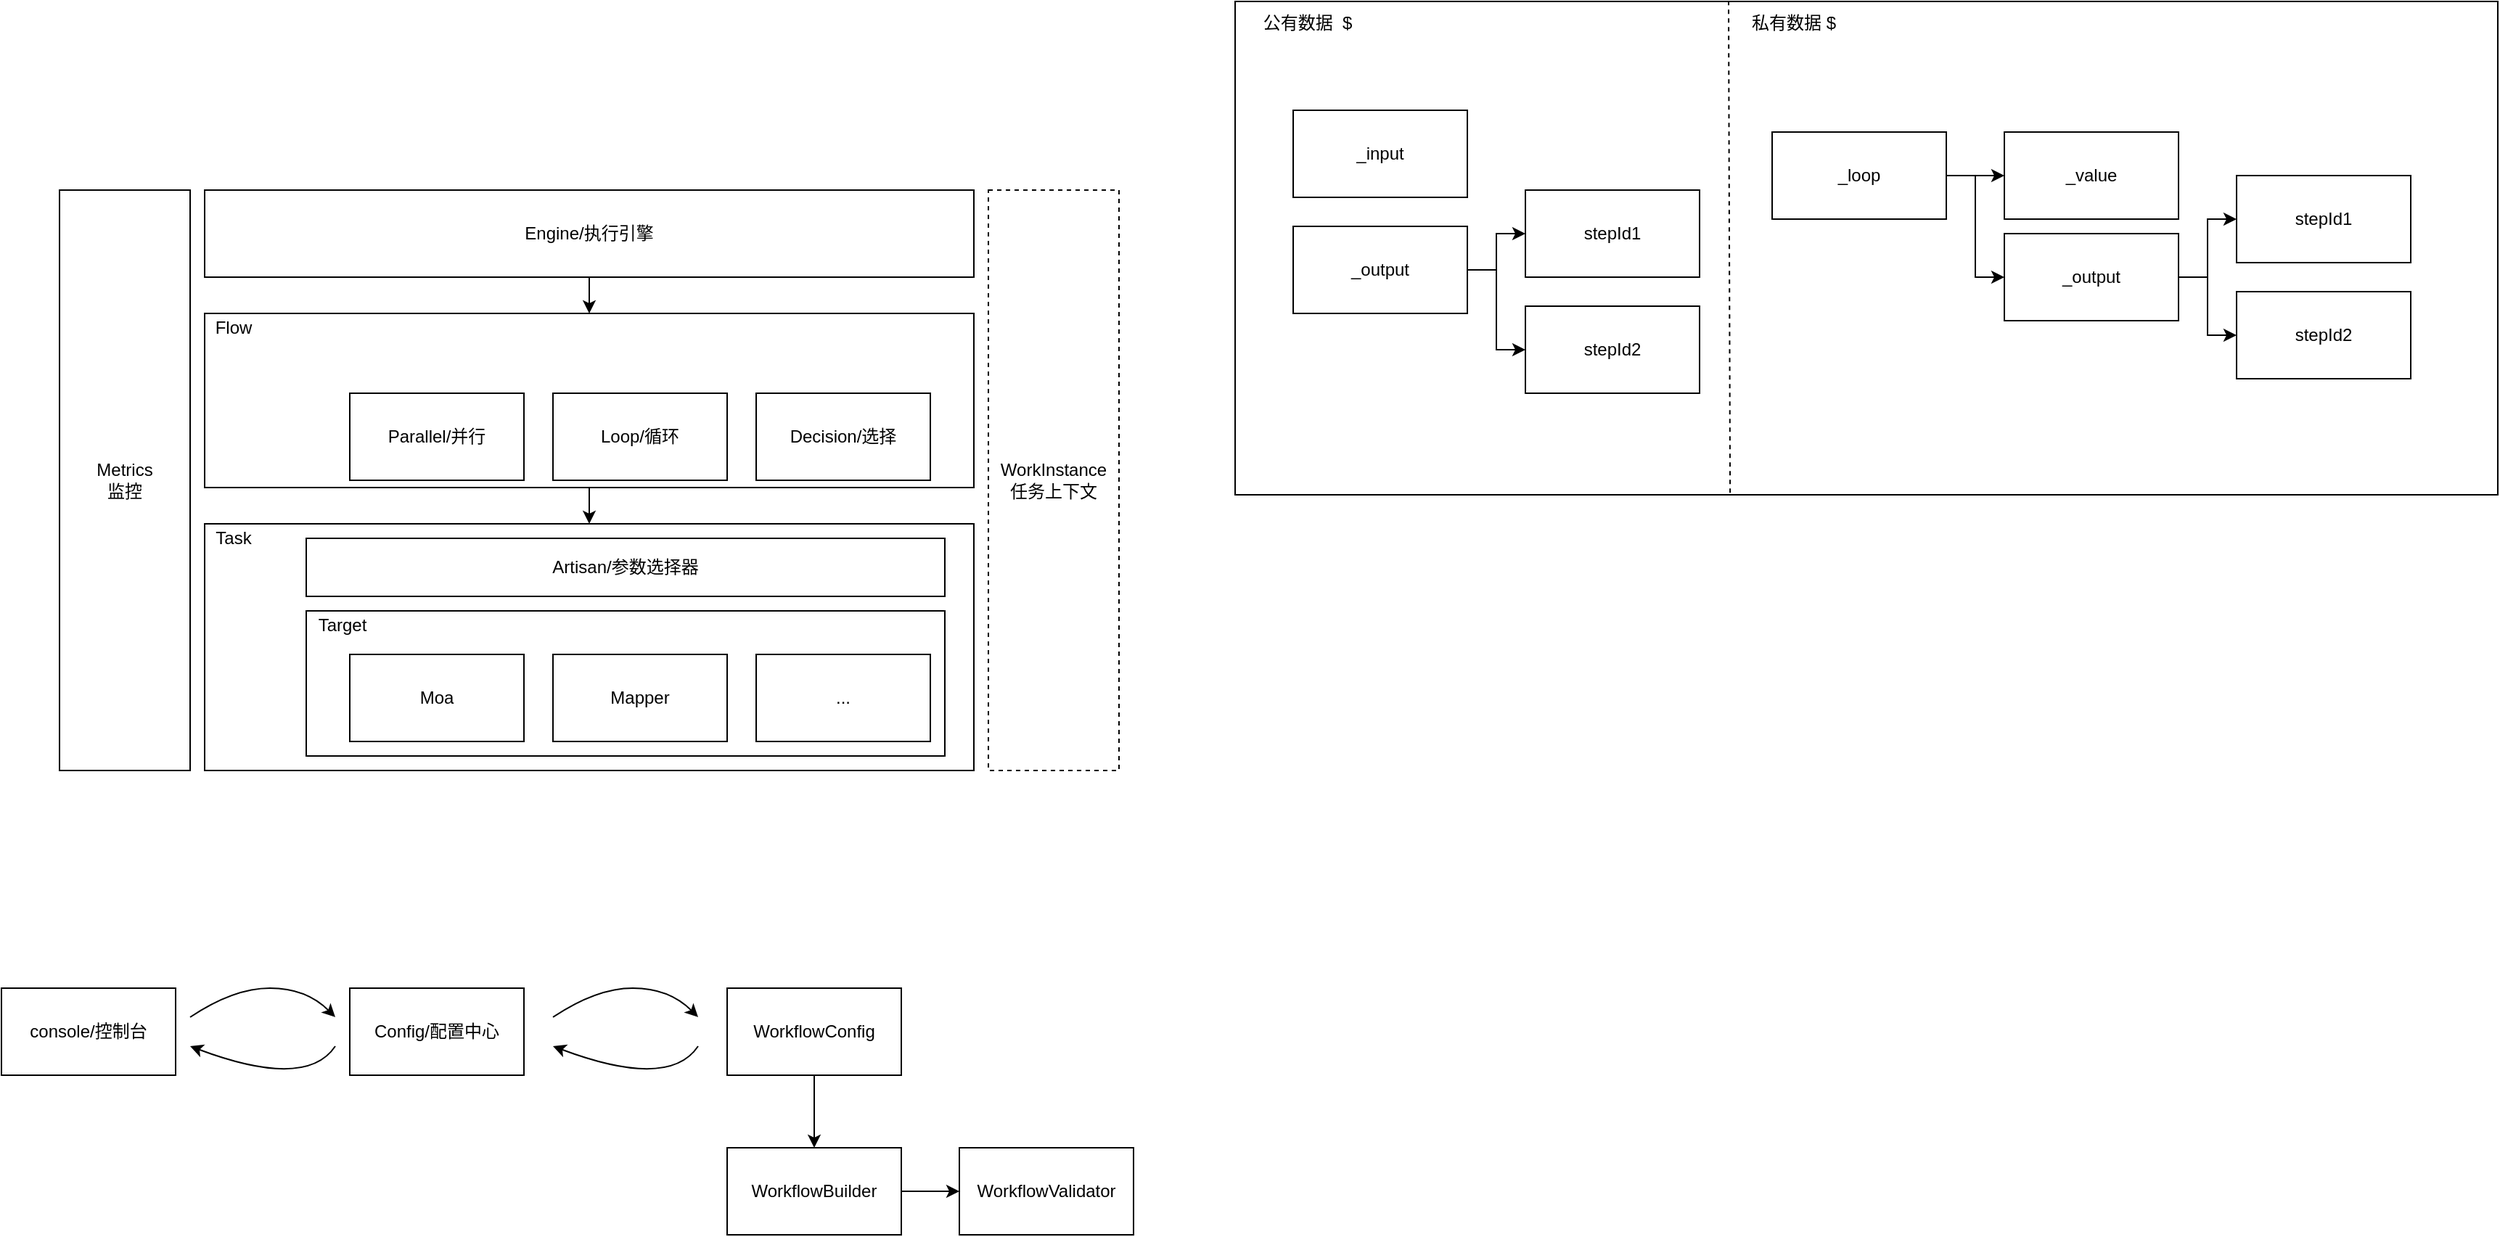<mxfile version="13.10.9" type="github"><diagram id="0tDjCJBsl66795ggOYAc" name="Page-1"><mxGraphModel dx="1426" dy="826" grid="1" gridSize="10" guides="1" tooltips="1" connect="1" arrows="1" fold="1" page="0" pageScale="1" pageWidth="827" pageHeight="1169" math="0" shadow="0"><root><mxCell id="0"/><mxCell id="1" parent="0"/><mxCell id="uruKFZvqk4K8kDhOLCZ9-9" value="" style="rounded=0;whiteSpace=wrap;html=1;" parent="1" vertex="1"><mxGeometry x="180" y="610" width="530" height="170" as="geometry"/></mxCell><mxCell id="gyTfTdg8bbVPG2szCghE-5" value="" style="rounded=0;whiteSpace=wrap;html=1;" vertex="1" parent="1"><mxGeometry x="250" y="670" width="440" height="100" as="geometry"/></mxCell><mxCell id="_tpSmCwQGdKDrfZsKSU4-1" value="" style="rounded=0;whiteSpace=wrap;html=1;" parent="1" vertex="1"><mxGeometry x="890" y="250" width="870" height="340" as="geometry"/></mxCell><mxCell id="gyTfTdg8bbVPG2szCghE-2" style="edgeStyle=orthogonalEdgeStyle;rounded=0;orthogonalLoop=1;jettySize=auto;html=1;exitX=0.5;exitY=1;exitDx=0;exitDy=0;entryX=0.5;entryY=0;entryDx=0;entryDy=0;" edge="1" parent="1" source="uruKFZvqk4K8kDhOLCZ9-11" target="uruKFZvqk4K8kDhOLCZ9-9"><mxGeometry relative="1" as="geometry"/></mxCell><mxCell id="uruKFZvqk4K8kDhOLCZ9-11" value="" style="rounded=0;whiteSpace=wrap;html=1;" parent="1" vertex="1"><mxGeometry x="180" y="465" width="530" height="120" as="geometry"/></mxCell><mxCell id="uruKFZvqk4K8kDhOLCZ9-1" value="Parallel/并行" style="rounded=0;whiteSpace=wrap;html=1;" parent="1" vertex="1"><mxGeometry x="280" y="520" width="120" height="60" as="geometry"/></mxCell><mxCell id="uruKFZvqk4K8kDhOLCZ9-2" value="Decision/选择" style="rounded=0;whiteSpace=wrap;html=1;" parent="1" vertex="1"><mxGeometry x="560" y="520" width="120" height="60" as="geometry"/></mxCell><mxCell id="uruKFZvqk4K8kDhOLCZ9-3" value="Loop/循环" style="rounded=0;whiteSpace=wrap;html=1;" parent="1" vertex="1"><mxGeometry x="420" y="520" width="120" height="60" as="geometry"/></mxCell><mxCell id="uruKFZvqk4K8kDhOLCZ9-4" value="_input" style="rounded=0;whiteSpace=wrap;html=1;" parent="1" vertex="1"><mxGeometry x="930" y="325" width="120" height="60" as="geometry"/></mxCell><mxCell id="gyTfTdg8bbVPG2szCghE-1" style="edgeStyle=orthogonalEdgeStyle;rounded=0;orthogonalLoop=1;jettySize=auto;html=1;exitX=0.5;exitY=1;exitDx=0;exitDy=0;entryX=0.5;entryY=0;entryDx=0;entryDy=0;" edge="1" parent="1" source="uruKFZvqk4K8kDhOLCZ9-5" target="uruKFZvqk4K8kDhOLCZ9-11"><mxGeometry relative="1" as="geometry"/></mxCell><mxCell id="uruKFZvqk4K8kDhOLCZ9-5" value="Engine/执行引擎" style="rounded=0;whiteSpace=wrap;html=1;" parent="1" vertex="1"><mxGeometry x="180" y="380" width="530" height="60" as="geometry"/></mxCell><mxCell id="uruKFZvqk4K8kDhOLCZ9-6" value="Moa" style="rounded=0;whiteSpace=wrap;html=1;" parent="1" vertex="1"><mxGeometry x="280" y="700" width="120" height="60" as="geometry"/></mxCell><mxCell id="uruKFZvqk4K8kDhOLCZ9-7" value="Mapper" style="rounded=0;whiteSpace=wrap;html=1;" parent="1" vertex="1"><mxGeometry x="420" y="700" width="120" height="60" as="geometry"/></mxCell><mxCell id="uruKFZvqk4K8kDhOLCZ9-8" value="..." style="rounded=0;whiteSpace=wrap;html=1;" parent="1" vertex="1"><mxGeometry x="560" y="700" width="120" height="60" as="geometry"/></mxCell><mxCell id="uruKFZvqk4K8kDhOLCZ9-10" value="Task" style="text;html=1;strokeColor=none;fillColor=none;align=center;verticalAlign=middle;whiteSpace=wrap;rounded=0;" parent="1" vertex="1"><mxGeometry x="180" y="610" width="40" height="20" as="geometry"/></mxCell><mxCell id="uruKFZvqk4K8kDhOLCZ9-12" value="Flow" style="text;html=1;strokeColor=none;fillColor=none;align=center;verticalAlign=middle;whiteSpace=wrap;rounded=0;" parent="1" vertex="1"><mxGeometry x="180" y="465" width="40" height="20" as="geometry"/></mxCell><mxCell id="_tpSmCwQGdKDrfZsKSU4-15" style="edgeStyle=orthogonalEdgeStyle;rounded=0;orthogonalLoop=1;jettySize=auto;html=1;exitX=1;exitY=0.5;exitDx=0;exitDy=0;entryX=0;entryY=0.5;entryDx=0;entryDy=0;" parent="1" source="_tpSmCwQGdKDrfZsKSU4-2" target="_tpSmCwQGdKDrfZsKSU4-11" edge="1"><mxGeometry relative="1" as="geometry"/></mxCell><mxCell id="_tpSmCwQGdKDrfZsKSU4-16" style="edgeStyle=orthogonalEdgeStyle;rounded=0;orthogonalLoop=1;jettySize=auto;html=1;exitX=1;exitY=0.5;exitDx=0;exitDy=0;entryX=0;entryY=0.5;entryDx=0;entryDy=0;" parent="1" source="_tpSmCwQGdKDrfZsKSU4-2" target="_tpSmCwQGdKDrfZsKSU4-12" edge="1"><mxGeometry relative="1" as="geometry"/></mxCell><mxCell id="_tpSmCwQGdKDrfZsKSU4-2" value="_output" style="rounded=0;whiteSpace=wrap;html=1;" parent="1" vertex="1"><mxGeometry x="930" y="405" width="120" height="60" as="geometry"/></mxCell><mxCell id="_tpSmCwQGdKDrfZsKSU4-13" style="edgeStyle=orthogonalEdgeStyle;rounded=0;orthogonalLoop=1;jettySize=auto;html=1;exitX=1;exitY=0.5;exitDx=0;exitDy=0;entryX=0;entryY=0.5;entryDx=0;entryDy=0;" parent="1" source="_tpSmCwQGdKDrfZsKSU4-3" target="_tpSmCwQGdKDrfZsKSU4-8" edge="1"><mxGeometry relative="1" as="geometry"/></mxCell><mxCell id="_tpSmCwQGdKDrfZsKSU4-14" style="edgeStyle=orthogonalEdgeStyle;rounded=0;orthogonalLoop=1;jettySize=auto;html=1;exitX=1;exitY=0.5;exitDx=0;exitDy=0;entryX=0;entryY=0.5;entryDx=0;entryDy=0;" parent="1" source="_tpSmCwQGdKDrfZsKSU4-3" target="_tpSmCwQGdKDrfZsKSU4-9" edge="1"><mxGeometry relative="1" as="geometry"/></mxCell><mxCell id="_tpSmCwQGdKDrfZsKSU4-3" value="_loop" style="rounded=0;whiteSpace=wrap;html=1;" parent="1" vertex="1"><mxGeometry x="1260" y="340" width="120" height="60" as="geometry"/></mxCell><mxCell id="_tpSmCwQGdKDrfZsKSU4-4" value="公有数据&amp;nbsp; $" style="text;html=1;strokeColor=none;fillColor=none;align=center;verticalAlign=middle;whiteSpace=wrap;rounded=0;" parent="1" vertex="1"><mxGeometry x="890" y="250" width="100" height="30" as="geometry"/></mxCell><mxCell id="_tpSmCwQGdKDrfZsKSU4-7" value="私有数据 $" style="text;html=1;strokeColor=none;fillColor=none;align=center;verticalAlign=middle;whiteSpace=wrap;rounded=0;" parent="1" vertex="1"><mxGeometry x="1230" y="250" width="90" height="30" as="geometry"/></mxCell><mxCell id="_tpSmCwQGdKDrfZsKSU4-8" value="_value" style="rounded=0;whiteSpace=wrap;html=1;" parent="1" vertex="1"><mxGeometry x="1420" y="340" width="120" height="60" as="geometry"/></mxCell><mxCell id="_tpSmCwQGdKDrfZsKSU4-21" style="edgeStyle=orthogonalEdgeStyle;rounded=0;orthogonalLoop=1;jettySize=auto;html=1;exitX=1;exitY=0.5;exitDx=0;exitDy=0;entryX=0;entryY=0.5;entryDx=0;entryDy=0;" parent="1" source="_tpSmCwQGdKDrfZsKSU4-9" target="_tpSmCwQGdKDrfZsKSU4-19" edge="1"><mxGeometry relative="1" as="geometry"/></mxCell><mxCell id="_tpSmCwQGdKDrfZsKSU4-22" style="edgeStyle=orthogonalEdgeStyle;rounded=0;orthogonalLoop=1;jettySize=auto;html=1;exitX=1;exitY=0.5;exitDx=0;exitDy=0;entryX=0;entryY=0.5;entryDx=0;entryDy=0;" parent="1" source="_tpSmCwQGdKDrfZsKSU4-9" target="_tpSmCwQGdKDrfZsKSU4-20" edge="1"><mxGeometry relative="1" as="geometry"/></mxCell><mxCell id="_tpSmCwQGdKDrfZsKSU4-9" value="_output" style="rounded=0;whiteSpace=wrap;html=1;" parent="1" vertex="1"><mxGeometry x="1420" y="410" width="120" height="60" as="geometry"/></mxCell><mxCell id="_tpSmCwQGdKDrfZsKSU4-11" value="stepId1" style="rounded=0;whiteSpace=wrap;html=1;" parent="1" vertex="1"><mxGeometry x="1090" y="380" width="120" height="60" as="geometry"/></mxCell><mxCell id="_tpSmCwQGdKDrfZsKSU4-12" value="stepId2" style="rounded=0;whiteSpace=wrap;html=1;" parent="1" vertex="1"><mxGeometry x="1090" y="460" width="120" height="60" as="geometry"/></mxCell><mxCell id="_tpSmCwQGdKDrfZsKSU4-18" value="" style="endArrow=none;dashed=1;html=1;entryX=0;entryY=0;entryDx=0;entryDy=0;exitX=0.392;exitY=0.996;exitDx=0;exitDy=0;exitPerimeter=0;" parent="1" source="_tpSmCwQGdKDrfZsKSU4-1" target="_tpSmCwQGdKDrfZsKSU4-7" edge="1"><mxGeometry width="50" height="50" relative="1" as="geometry"><mxPoint x="1230" y="580" as="sourcePoint"/><mxPoint x="1270" y="340" as="targetPoint"/></mxGeometry></mxCell><mxCell id="_tpSmCwQGdKDrfZsKSU4-19" value="stepId1" style="rounded=0;whiteSpace=wrap;html=1;" parent="1" vertex="1"><mxGeometry x="1580" y="370" width="120" height="60" as="geometry"/></mxCell><mxCell id="_tpSmCwQGdKDrfZsKSU4-20" value="stepId2" style="rounded=0;whiteSpace=wrap;html=1;" parent="1" vertex="1"><mxGeometry x="1580" y="450" width="120" height="60" as="geometry"/></mxCell><mxCell id="gyTfTdg8bbVPG2szCghE-4" value="WorkInstance&lt;br&gt;任务上下文" style="rounded=0;whiteSpace=wrap;html=1;dashed=1;" vertex="1" parent="1"><mxGeometry x="720" y="380" width="90" height="400" as="geometry"/></mxCell><mxCell id="gyTfTdg8bbVPG2szCghE-6" value="Target" style="text;html=1;strokeColor=none;fillColor=none;align=center;verticalAlign=middle;whiteSpace=wrap;rounded=0;" vertex="1" parent="1"><mxGeometry x="250" y="670" width="50" height="20" as="geometry"/></mxCell><mxCell id="gyTfTdg8bbVPG2szCghE-7" value="Artisan/参数选择器" style="rounded=0;whiteSpace=wrap;html=1;" vertex="1" parent="1"><mxGeometry x="250" y="620" width="440" height="40" as="geometry"/></mxCell><mxCell id="gyTfTdg8bbVPG2szCghE-8" value="Metrics&lt;br&gt;监控" style="rounded=0;whiteSpace=wrap;html=1;" vertex="1" parent="1"><mxGeometry x="80" y="380" width="90" height="400" as="geometry"/></mxCell><mxCell id="gyTfTdg8bbVPG2szCghE-9" value="Config/配置中心" style="rounded=0;whiteSpace=wrap;html=1;" vertex="1" parent="1"><mxGeometry x="280" y="930" width="120" height="60" as="geometry"/></mxCell><mxCell id="gyTfTdg8bbVPG2szCghE-22" style="edgeStyle=orthogonalEdgeStyle;rounded=0;orthogonalLoop=1;jettySize=auto;html=1;exitX=0.5;exitY=1;exitDx=0;exitDy=0;entryX=0.5;entryY=0;entryDx=0;entryDy=0;" edge="1" parent="1" source="gyTfTdg8bbVPG2szCghE-10" target="gyTfTdg8bbVPG2szCghE-20"><mxGeometry relative="1" as="geometry"/></mxCell><mxCell id="gyTfTdg8bbVPG2szCghE-10" value="WorkflowConfig" style="rounded=0;whiteSpace=wrap;html=1;" vertex="1" parent="1"><mxGeometry x="540" y="930" width="120" height="60" as="geometry"/></mxCell><mxCell id="gyTfTdg8bbVPG2szCghE-11" value="" style="curved=1;endArrow=classic;html=1;" edge="1" parent="1"><mxGeometry width="50" height="50" relative="1" as="geometry"><mxPoint x="420" y="950" as="sourcePoint"/><mxPoint x="520" y="950" as="targetPoint"/><Array as="points"><mxPoint x="450" y="930"/><mxPoint x="500" y="930"/></Array></mxGeometry></mxCell><mxCell id="gyTfTdg8bbVPG2szCghE-12" value="" style="curved=1;endArrow=classic;html=1;" edge="1" parent="1"><mxGeometry width="50" height="50" relative="1" as="geometry"><mxPoint x="520" y="970" as="sourcePoint"/><mxPoint x="420" y="970" as="targetPoint"/><Array as="points"><mxPoint x="500" y="1000"/></Array></mxGeometry></mxCell><mxCell id="gyTfTdg8bbVPG2szCghE-17" value="console/控制台" style="rounded=0;whiteSpace=wrap;html=1;" vertex="1" parent="1"><mxGeometry x="40" y="930" width="120" height="60" as="geometry"/></mxCell><mxCell id="gyTfTdg8bbVPG2szCghE-18" value="" style="curved=1;endArrow=classic;html=1;" edge="1" parent="1"><mxGeometry width="50" height="50" relative="1" as="geometry"><mxPoint x="170" y="950" as="sourcePoint"/><mxPoint x="270" y="950" as="targetPoint"/><Array as="points"><mxPoint x="200" y="930"/><mxPoint x="250" y="930"/></Array></mxGeometry></mxCell><mxCell id="gyTfTdg8bbVPG2szCghE-19" value="" style="curved=1;endArrow=classic;html=1;" edge="1" parent="1"><mxGeometry width="50" height="50" relative="1" as="geometry"><mxPoint x="270" y="970" as="sourcePoint"/><mxPoint x="170" y="970" as="targetPoint"/><Array as="points"><mxPoint x="250" y="1000"/></Array></mxGeometry></mxCell><mxCell id="gyTfTdg8bbVPG2szCghE-23" style="edgeStyle=orthogonalEdgeStyle;rounded=0;orthogonalLoop=1;jettySize=auto;html=1;exitX=1;exitY=0.5;exitDx=0;exitDy=0;entryX=0;entryY=0.5;entryDx=0;entryDy=0;" edge="1" parent="1" source="gyTfTdg8bbVPG2szCghE-20" target="gyTfTdg8bbVPG2szCghE-21"><mxGeometry relative="1" as="geometry"/></mxCell><mxCell id="gyTfTdg8bbVPG2szCghE-20" value="WorkflowBuilder" style="rounded=0;whiteSpace=wrap;html=1;" vertex="1" parent="1"><mxGeometry x="540" y="1040" width="120" height="60" as="geometry"/></mxCell><mxCell id="gyTfTdg8bbVPG2szCghE-21" value="WorkflowValidator" style="rounded=0;whiteSpace=wrap;html=1;" vertex="1" parent="1"><mxGeometry x="700" y="1040" width="120" height="60" as="geometry"/></mxCell></root></mxGraphModel></diagram></mxfile>